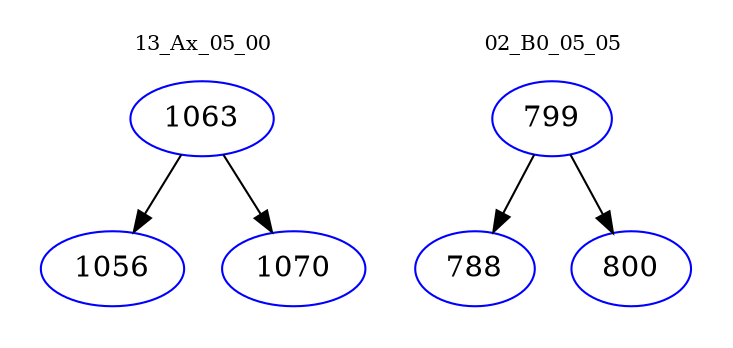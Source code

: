 digraph{
subgraph cluster_0 {
color = white
label = "13_Ax_05_00";
fontsize=10;
T0_1063 [label="1063", color="blue"]
T0_1063 -> T0_1056 [color="black"]
T0_1056 [label="1056", color="blue"]
T0_1063 -> T0_1070 [color="black"]
T0_1070 [label="1070", color="blue"]
}
subgraph cluster_1 {
color = white
label = "02_B0_05_05";
fontsize=10;
T1_799 [label="799", color="blue"]
T1_799 -> T1_788 [color="black"]
T1_788 [label="788", color="blue"]
T1_799 -> T1_800 [color="black"]
T1_800 [label="800", color="blue"]
}
}

